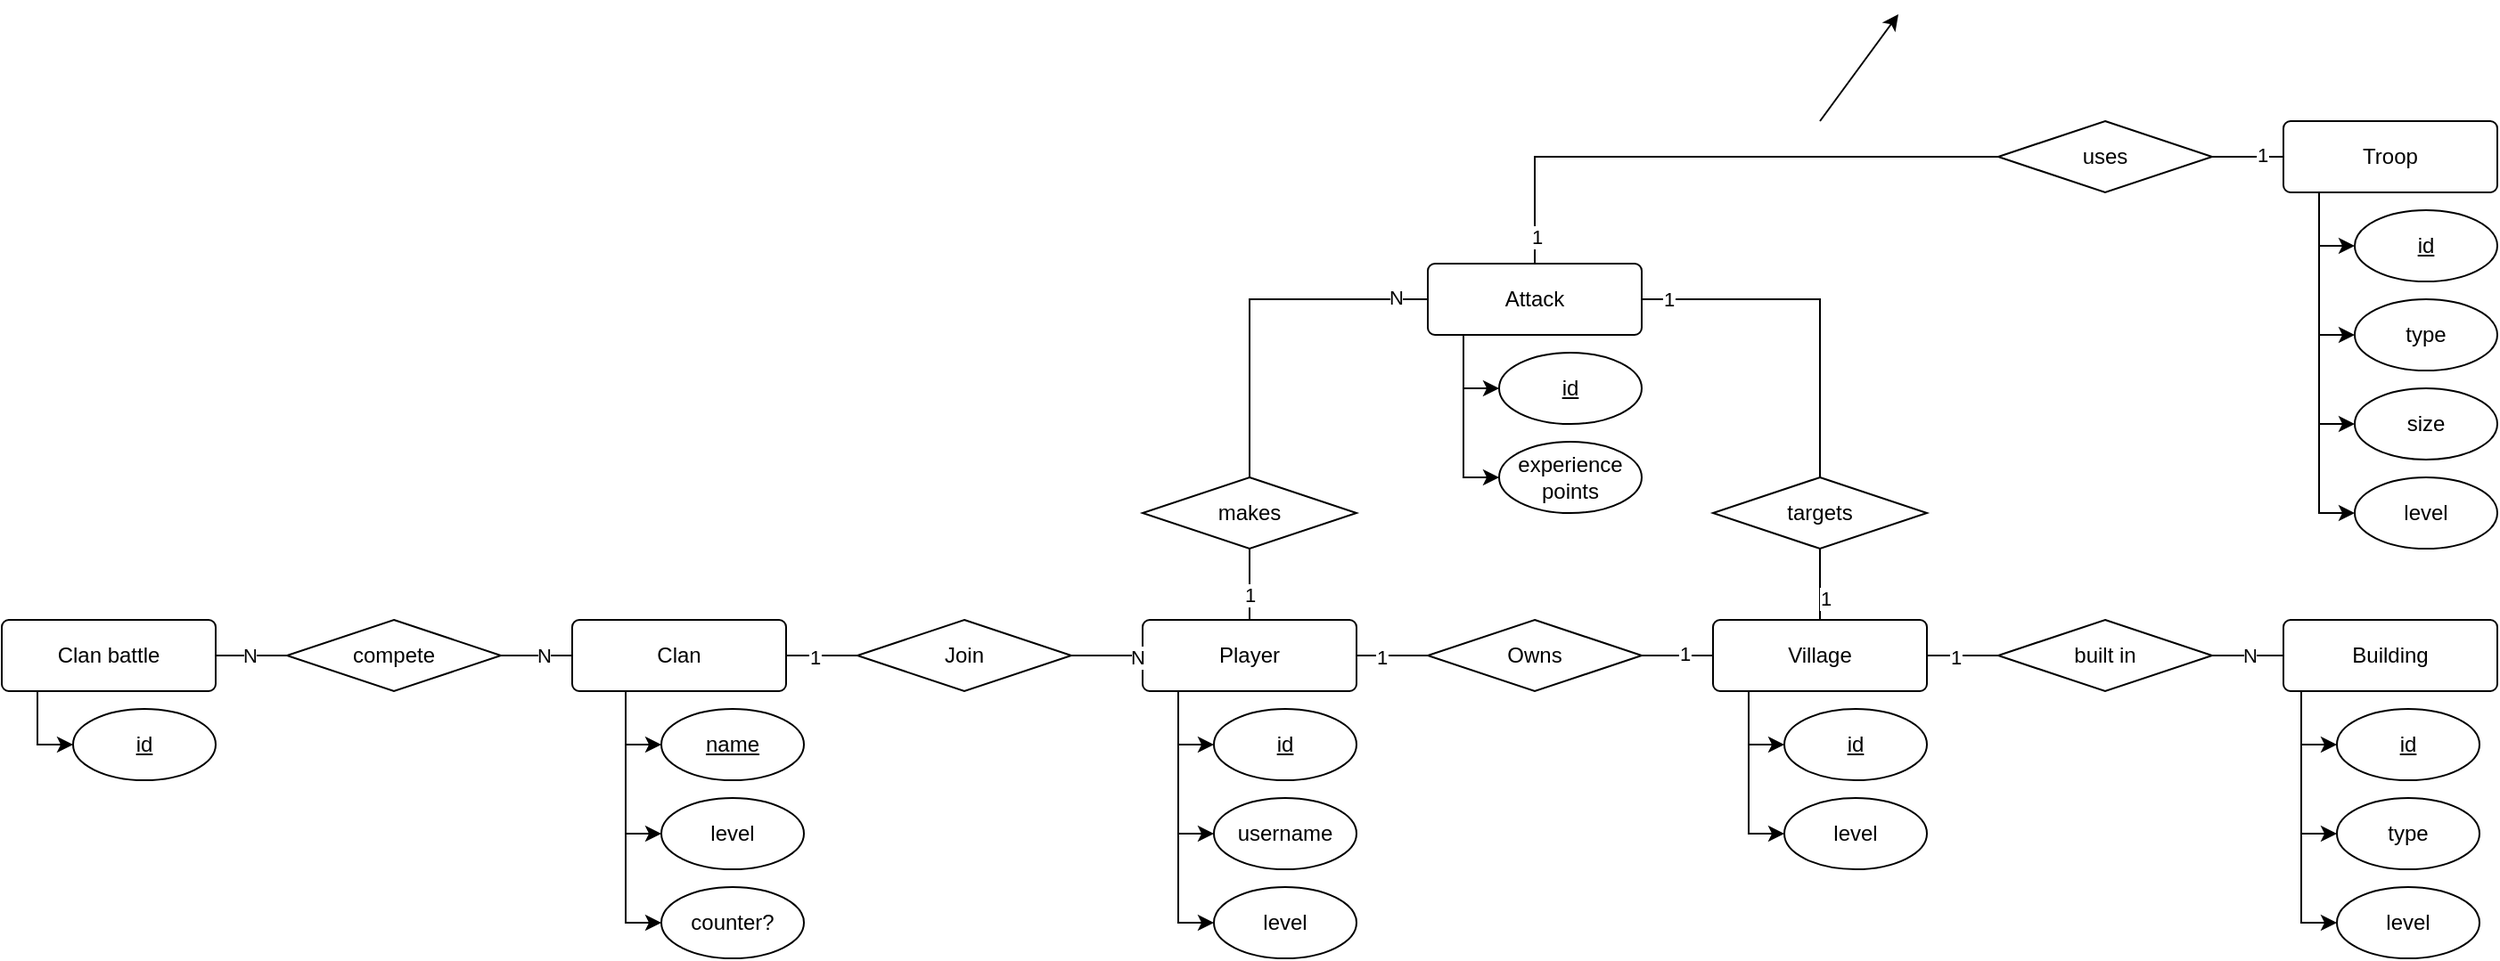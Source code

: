 <mxfile version="24.3.1" type="github">
  <diagram name="Seite-1" id="SgFTbVYPc5gPEPlRsAPC">
    <mxGraphModel dx="3100" dy="2287" grid="1" gridSize="10" guides="1" tooltips="1" connect="1" arrows="1" fold="1" page="1" pageScale="1" pageWidth="827" pageHeight="1169" math="0" shadow="0">
      <root>
        <mxCell id="0" />
        <mxCell id="1" parent="0" />
        <mxCell id="79ETfCYZExZ3tthihmUW-4" style="edgeStyle=orthogonalEdgeStyle;rounded=0;orthogonalLoop=1;jettySize=auto;html=1;exitX=0.25;exitY=1;exitDx=0;exitDy=0;entryX=0;entryY=0.5;entryDx=0;entryDy=0;" parent="1" source="uwXu4CTKfHLPhr1_xGVC-1" target="79ETfCYZExZ3tthihmUW-3" edge="1">
          <mxGeometry relative="1" as="geometry">
            <mxPoint x="60" y="110" as="targetPoint" />
            <Array as="points">
              <mxPoint x="60" y="80" />
              <mxPoint x="60" y="210" />
            </Array>
          </mxGeometry>
        </mxCell>
        <mxCell id="79ETfCYZExZ3tthihmUW-5" style="edgeStyle=orthogonalEdgeStyle;rounded=0;orthogonalLoop=1;jettySize=auto;html=1;exitX=0.25;exitY=1;exitDx=0;exitDy=0;entryX=0;entryY=0.5;entryDx=0;entryDy=0;" parent="1" source="uwXu4CTKfHLPhr1_xGVC-1" target="79ETfCYZExZ3tthihmUW-1" edge="1">
          <mxGeometry relative="1" as="geometry">
            <Array as="points">
              <mxPoint x="60" y="80" />
              <mxPoint x="60" y="160" />
            </Array>
          </mxGeometry>
        </mxCell>
        <mxCell id="79ETfCYZExZ3tthihmUW-22" style="edgeStyle=orthogonalEdgeStyle;rounded=0;orthogonalLoop=1;jettySize=auto;html=1;exitX=0.25;exitY=1;exitDx=0;exitDy=0;entryX=0;entryY=0.5;entryDx=0;entryDy=0;" parent="1" source="uwXu4CTKfHLPhr1_xGVC-1" target="79ETfCYZExZ3tthihmUW-21" edge="1">
          <mxGeometry relative="1" as="geometry">
            <Array as="points">
              <mxPoint x="60" y="80" />
              <mxPoint x="60" y="110" />
            </Array>
          </mxGeometry>
        </mxCell>
        <mxCell id="uwXu4CTKfHLPhr1_xGVC-1" value="Player" style="rounded=1;arcSize=10;whiteSpace=wrap;html=1;align=center;" parent="1" vertex="1">
          <mxGeometry x="40" y="40" width="120" height="40" as="geometry" />
        </mxCell>
        <mxCell id="79ETfCYZExZ3tthihmUW-1" value="username" style="ellipse;whiteSpace=wrap;html=1;align=center;" parent="1" vertex="1">
          <mxGeometry x="80" y="140" width="80" height="40" as="geometry" />
        </mxCell>
        <mxCell id="79ETfCYZExZ3tthihmUW-3" value="level" style="ellipse;whiteSpace=wrap;html=1;align=center;" parent="1" vertex="1">
          <mxGeometry x="80" y="190" width="80" height="40" as="geometry" />
        </mxCell>
        <mxCell id="79ETfCYZExZ3tthihmUW-6" style="edgeStyle=orthogonalEdgeStyle;rounded=0;orthogonalLoop=1;jettySize=auto;html=1;exitX=0.25;exitY=1;exitDx=0;exitDy=0;entryX=0;entryY=0.5;entryDx=0;entryDy=0;" parent="1" source="79ETfCYZExZ3tthihmUW-8" target="79ETfCYZExZ3tthihmUW-10" edge="1">
          <mxGeometry relative="1" as="geometry">
            <mxPoint x="380" y="110" as="targetPoint" />
            <Array as="points">
              <mxPoint x="380" y="80" />
              <mxPoint x="380" y="160" />
            </Array>
          </mxGeometry>
        </mxCell>
        <mxCell id="79ETfCYZExZ3tthihmUW-7" style="edgeStyle=orthogonalEdgeStyle;rounded=0;orthogonalLoop=1;jettySize=auto;html=1;exitX=0.25;exitY=1;exitDx=0;exitDy=0;entryX=0;entryY=0.5;entryDx=0;entryDy=0;" parent="1" source="79ETfCYZExZ3tthihmUW-8" target="79ETfCYZExZ3tthihmUW-9" edge="1">
          <mxGeometry relative="1" as="geometry">
            <Array as="points">
              <mxPoint x="380" y="80" />
              <mxPoint x="380" y="110" />
            </Array>
          </mxGeometry>
        </mxCell>
        <mxCell id="79ETfCYZExZ3tthihmUW-8" value="Village" style="rounded=1;arcSize=10;whiteSpace=wrap;html=1;align=center;" parent="1" vertex="1">
          <mxGeometry x="360" y="40" width="120" height="40" as="geometry" />
        </mxCell>
        <mxCell id="79ETfCYZExZ3tthihmUW-9" value="&lt;u&gt;id&lt;/u&gt;" style="ellipse;whiteSpace=wrap;html=1;align=center;" parent="1" vertex="1">
          <mxGeometry x="400" y="90" width="80" height="40" as="geometry" />
        </mxCell>
        <mxCell id="79ETfCYZExZ3tthihmUW-10" value="level" style="ellipse;whiteSpace=wrap;html=1;align=center;" parent="1" vertex="1">
          <mxGeometry x="400" y="140" width="80" height="40" as="geometry" />
        </mxCell>
        <mxCell id="79ETfCYZExZ3tthihmUW-13" style="edgeStyle=orthogonalEdgeStyle;rounded=0;orthogonalLoop=1;jettySize=auto;html=1;exitX=0.25;exitY=1;exitDx=0;exitDy=0;entryX=0;entryY=0.5;entryDx=0;entryDy=0;" parent="1" source="79ETfCYZExZ3tthihmUW-15" target="79ETfCYZExZ3tthihmUW-17" edge="1">
          <mxGeometry relative="1" as="geometry">
            <mxPoint x="690" y="110" as="targetPoint" />
            <Array as="points">
              <mxPoint x="690" y="80" />
              <mxPoint x="690" y="160" />
            </Array>
          </mxGeometry>
        </mxCell>
        <mxCell id="79ETfCYZExZ3tthihmUW-14" style="edgeStyle=orthogonalEdgeStyle;rounded=0;orthogonalLoop=1;jettySize=auto;html=1;exitX=0.25;exitY=1;exitDx=0;exitDy=0;entryX=0;entryY=0.5;entryDx=0;entryDy=0;" parent="1" source="79ETfCYZExZ3tthihmUW-15" target="79ETfCYZExZ3tthihmUW-16" edge="1">
          <mxGeometry relative="1" as="geometry">
            <Array as="points">
              <mxPoint x="690" y="80" />
              <mxPoint x="690" y="110" />
            </Array>
          </mxGeometry>
        </mxCell>
        <mxCell id="79ETfCYZExZ3tthihmUW-19" style="edgeStyle=orthogonalEdgeStyle;rounded=0;orthogonalLoop=1;jettySize=auto;html=1;exitX=0.25;exitY=1;exitDx=0;exitDy=0;entryX=0;entryY=0.5;entryDx=0;entryDy=0;" parent="1" source="79ETfCYZExZ3tthihmUW-15" target="79ETfCYZExZ3tthihmUW-18" edge="1">
          <mxGeometry relative="1" as="geometry">
            <Array as="points">
              <mxPoint x="690" y="80" />
              <mxPoint x="690" y="210" />
            </Array>
          </mxGeometry>
        </mxCell>
        <mxCell id="79ETfCYZExZ3tthihmUW-15" value="Building" style="rounded=1;arcSize=10;whiteSpace=wrap;html=1;align=center;" parent="1" vertex="1">
          <mxGeometry x="680" y="40" width="120" height="40" as="geometry" />
        </mxCell>
        <mxCell id="79ETfCYZExZ3tthihmUW-16" value="&lt;u&gt;id&lt;/u&gt;" style="ellipse;whiteSpace=wrap;html=1;align=center;" parent="1" vertex="1">
          <mxGeometry x="710" y="90" width="80" height="40" as="geometry" />
        </mxCell>
        <mxCell id="79ETfCYZExZ3tthihmUW-17" value="type" style="ellipse;whiteSpace=wrap;html=1;align=center;" parent="1" vertex="1">
          <mxGeometry x="710" y="140" width="80" height="40" as="geometry" />
        </mxCell>
        <mxCell id="79ETfCYZExZ3tthihmUW-18" value="level" style="ellipse;whiteSpace=wrap;html=1;align=center;" parent="1" vertex="1">
          <mxGeometry x="710" y="190" width="80" height="40" as="geometry" />
        </mxCell>
        <mxCell id="79ETfCYZExZ3tthihmUW-21" value="&lt;u&gt;id&lt;/u&gt;" style="ellipse;whiteSpace=wrap;html=1;align=center;" parent="1" vertex="1">
          <mxGeometry x="80" y="90" width="80" height="40" as="geometry" />
        </mxCell>
        <mxCell id="79ETfCYZExZ3tthihmUW-23" style="edgeStyle=orthogonalEdgeStyle;rounded=0;orthogonalLoop=1;jettySize=auto;html=1;exitX=0.25;exitY=1;exitDx=0;exitDy=0;entryX=0;entryY=0.5;entryDx=0;entryDy=0;" parent="1" source="79ETfCYZExZ3tthihmUW-26" target="79ETfCYZExZ3tthihmUW-28" edge="1">
          <mxGeometry relative="1" as="geometry">
            <mxPoint x="700" y="-170" as="targetPoint" />
            <Array as="points">
              <mxPoint x="700" y="-200" />
              <mxPoint x="700" y="-120" />
            </Array>
          </mxGeometry>
        </mxCell>
        <mxCell id="79ETfCYZExZ3tthihmUW-24" style="edgeStyle=orthogonalEdgeStyle;rounded=0;orthogonalLoop=1;jettySize=auto;html=1;exitX=0.25;exitY=1;exitDx=0;exitDy=0;entryX=0;entryY=0.5;entryDx=0;entryDy=0;" parent="1" source="79ETfCYZExZ3tthihmUW-26" target="79ETfCYZExZ3tthihmUW-27" edge="1">
          <mxGeometry relative="1" as="geometry">
            <Array as="points">
              <mxPoint x="700" y="-200" />
              <mxPoint x="700" y="-170" />
            </Array>
          </mxGeometry>
        </mxCell>
        <mxCell id="79ETfCYZExZ3tthihmUW-25" style="edgeStyle=orthogonalEdgeStyle;rounded=0;orthogonalLoop=1;jettySize=auto;html=1;exitX=0.25;exitY=1;exitDx=0;exitDy=0;entryX=0;entryY=0.5;entryDx=0;entryDy=0;" parent="1" source="79ETfCYZExZ3tthihmUW-26" target="79ETfCYZExZ3tthihmUW-29" edge="1">
          <mxGeometry relative="1" as="geometry">
            <Array as="points">
              <mxPoint x="700" y="-200" />
              <mxPoint x="700" y="-70" />
            </Array>
          </mxGeometry>
        </mxCell>
        <mxCell id="79ETfCYZExZ3tthihmUW-31" style="edgeStyle=orthogonalEdgeStyle;rounded=0;orthogonalLoop=1;jettySize=auto;html=1;exitX=0.25;exitY=1;exitDx=0;exitDy=0;entryX=0;entryY=0.5;entryDx=0;entryDy=0;" parent="1" source="79ETfCYZExZ3tthihmUW-26" target="79ETfCYZExZ3tthihmUW-30" edge="1">
          <mxGeometry relative="1" as="geometry">
            <Array as="points">
              <mxPoint x="700" y="-200" />
              <mxPoint x="700" y="-20" />
            </Array>
          </mxGeometry>
        </mxCell>
        <mxCell id="79ETfCYZExZ3tthihmUW-26" value="Troop" style="rounded=1;arcSize=10;whiteSpace=wrap;html=1;align=center;" parent="1" vertex="1">
          <mxGeometry x="680" y="-240" width="120" height="40" as="geometry" />
        </mxCell>
        <mxCell id="79ETfCYZExZ3tthihmUW-27" value="&lt;u&gt;id&lt;/u&gt;" style="ellipse;whiteSpace=wrap;html=1;align=center;" parent="1" vertex="1">
          <mxGeometry x="720" y="-190" width="80" height="40" as="geometry" />
        </mxCell>
        <mxCell id="79ETfCYZExZ3tthihmUW-28" value="type" style="ellipse;whiteSpace=wrap;html=1;align=center;" parent="1" vertex="1">
          <mxGeometry x="720" y="-140" width="80" height="40" as="geometry" />
        </mxCell>
        <mxCell id="79ETfCYZExZ3tthihmUW-29" value="size" style="ellipse;whiteSpace=wrap;html=1;align=center;" parent="1" vertex="1">
          <mxGeometry x="720" y="-90" width="80" height="40" as="geometry" />
        </mxCell>
        <mxCell id="79ETfCYZExZ3tthihmUW-30" value="level" style="ellipse;whiteSpace=wrap;html=1;align=center;" parent="1" vertex="1">
          <mxGeometry x="720" y="-40" width="80" height="40" as="geometry" />
        </mxCell>
        <mxCell id="79ETfCYZExZ3tthihmUW-32" style="edgeStyle=orthogonalEdgeStyle;rounded=0;orthogonalLoop=1;jettySize=auto;html=1;exitX=0.25;exitY=1;exitDx=0;exitDy=0;entryX=0;entryY=0.5;entryDx=0;entryDy=0;" parent="1" source="79ETfCYZExZ3tthihmUW-36" target="79ETfCYZExZ3tthihmUW-38" edge="1">
          <mxGeometry relative="1" as="geometry">
            <mxPoint x="-250" y="110" as="targetPoint" />
            <Array as="points">
              <mxPoint x="-250" y="80" />
              <mxPoint x="-250" y="160" />
            </Array>
          </mxGeometry>
        </mxCell>
        <mxCell id="79ETfCYZExZ3tthihmUW-33" style="edgeStyle=orthogonalEdgeStyle;rounded=0;orthogonalLoop=1;jettySize=auto;html=1;exitX=0.25;exitY=1;exitDx=0;exitDy=0;entryX=0;entryY=0.5;entryDx=0;entryDy=0;" parent="1" source="79ETfCYZExZ3tthihmUW-36" target="79ETfCYZExZ3tthihmUW-37" edge="1">
          <mxGeometry relative="1" as="geometry">
            <Array as="points">
              <mxPoint x="-250" y="80" />
              <mxPoint x="-250" y="110" />
            </Array>
          </mxGeometry>
        </mxCell>
        <mxCell id="79ETfCYZExZ3tthihmUW-34" style="edgeStyle=orthogonalEdgeStyle;rounded=0;orthogonalLoop=1;jettySize=auto;html=1;exitX=0.25;exitY=1;exitDx=0;exitDy=0;entryX=0;entryY=0.5;entryDx=0;entryDy=0;" parent="1" source="79ETfCYZExZ3tthihmUW-36" target="79ETfCYZExZ3tthihmUW-39" edge="1">
          <mxGeometry relative="1" as="geometry">
            <Array as="points">
              <mxPoint x="-250" y="80" />
              <mxPoint x="-250" y="210" />
            </Array>
          </mxGeometry>
        </mxCell>
        <mxCell id="79ETfCYZExZ3tthihmUW-36" value="Clan" style="rounded=1;arcSize=10;whiteSpace=wrap;html=1;align=center;" parent="1" vertex="1">
          <mxGeometry x="-280" y="40" width="120" height="40" as="geometry" />
        </mxCell>
        <mxCell id="79ETfCYZExZ3tthihmUW-37" value="&lt;u&gt;name&lt;/u&gt;" style="ellipse;whiteSpace=wrap;html=1;align=center;" parent="1" vertex="1">
          <mxGeometry x="-230" y="90" width="80" height="40" as="geometry" />
        </mxCell>
        <mxCell id="79ETfCYZExZ3tthihmUW-38" value="level" style="ellipse;whiteSpace=wrap;html=1;align=center;" parent="1" vertex="1">
          <mxGeometry x="-230" y="140" width="80" height="40" as="geometry" />
        </mxCell>
        <mxCell id="79ETfCYZExZ3tthihmUW-39" value="counter?" style="ellipse;whiteSpace=wrap;html=1;align=center;" parent="1" vertex="1">
          <mxGeometry x="-230" y="190" width="80" height="40" as="geometry" />
        </mxCell>
        <mxCell id="FYoQL1W9lUMu6WMTSWeI-1" value="Owns" style="shape=rhombus;perimeter=rhombusPerimeter;whiteSpace=wrap;html=1;align=center;" parent="1" vertex="1">
          <mxGeometry x="200" y="40" width="120" height="40" as="geometry" />
        </mxCell>
        <mxCell id="FYoQL1W9lUMu6WMTSWeI-4" value="" style="endArrow=none;html=1;rounded=0;exitX=1;exitY=0.5;exitDx=0;exitDy=0;" parent="1" source="uwXu4CTKfHLPhr1_xGVC-1" target="FYoQL1W9lUMu6WMTSWeI-1" edge="1">
          <mxGeometry width="50" height="50" relative="1" as="geometry">
            <mxPoint x="180" y="70" as="sourcePoint" />
            <mxPoint x="230" y="20" as="targetPoint" />
          </mxGeometry>
        </mxCell>
        <mxCell id="FYoQL1W9lUMu6WMTSWeI-7" value="1" style="edgeLabel;html=1;align=center;verticalAlign=middle;resizable=0;points=[];" parent="FYoQL1W9lUMu6WMTSWeI-4" vertex="1" connectable="0">
          <mxGeometry x="-0.321" y="-1" relative="1" as="geometry">
            <mxPoint as="offset" />
          </mxGeometry>
        </mxCell>
        <mxCell id="FYoQL1W9lUMu6WMTSWeI-5" value="" style="endArrow=none;html=1;rounded=0;entryX=1;entryY=0.5;entryDx=0;entryDy=0;" parent="1" source="79ETfCYZExZ3tthihmUW-8" target="FYoQL1W9lUMu6WMTSWeI-1" edge="1">
          <mxGeometry width="50" height="50" relative="1" as="geometry">
            <mxPoint x="170" y="70" as="sourcePoint" />
            <mxPoint x="210" y="70" as="targetPoint" />
          </mxGeometry>
        </mxCell>
        <mxCell id="FYoQL1W9lUMu6WMTSWeI-6" value="1" style="edgeLabel;html=1;align=center;verticalAlign=middle;resizable=0;points=[];" parent="FYoQL1W9lUMu6WMTSWeI-5" vertex="1" connectable="0">
          <mxGeometry x="-0.193" y="-1" relative="1" as="geometry">
            <mxPoint as="offset" />
          </mxGeometry>
        </mxCell>
        <mxCell id="FYoQL1W9lUMu6WMTSWeI-8" value="built in" style="shape=rhombus;perimeter=rhombusPerimeter;whiteSpace=wrap;html=1;align=center;" parent="1" vertex="1">
          <mxGeometry x="520" y="40" width="120" height="40" as="geometry" />
        </mxCell>
        <mxCell id="FYoQL1W9lUMu6WMTSWeI-9" value="" style="endArrow=none;html=1;rounded=0;exitX=1;exitY=0.5;exitDx=0;exitDy=0;entryX=0;entryY=0.5;entryDx=0;entryDy=0;" parent="1" source="79ETfCYZExZ3tthihmUW-8" target="FYoQL1W9lUMu6WMTSWeI-8" edge="1">
          <mxGeometry width="50" height="50" relative="1" as="geometry">
            <mxPoint x="490" y="70" as="sourcePoint" />
            <mxPoint x="540" y="20" as="targetPoint" />
          </mxGeometry>
        </mxCell>
        <mxCell id="FYoQL1W9lUMu6WMTSWeI-13" value="1" style="edgeLabel;html=1;align=center;verticalAlign=middle;resizable=0;points=[];" parent="FYoQL1W9lUMu6WMTSWeI-9" vertex="1" connectable="0">
          <mxGeometry x="-0.207" y="-1" relative="1" as="geometry">
            <mxPoint as="offset" />
          </mxGeometry>
        </mxCell>
        <mxCell id="FYoQL1W9lUMu6WMTSWeI-10" value="" style="endArrow=none;html=1;rounded=0;exitX=1;exitY=0.5;exitDx=0;exitDy=0;" parent="1" source="FYoQL1W9lUMu6WMTSWeI-8" edge="1">
          <mxGeometry width="50" height="50" relative="1" as="geometry">
            <mxPoint x="640" y="110" as="sourcePoint" />
            <mxPoint x="680" y="60" as="targetPoint" />
          </mxGeometry>
        </mxCell>
        <mxCell id="FYoQL1W9lUMu6WMTSWeI-11" value="N" style="edgeLabel;html=1;align=center;verticalAlign=middle;resizable=0;points=[];" parent="FYoQL1W9lUMu6WMTSWeI-10" vertex="1" connectable="0">
          <mxGeometry x="0.05" relative="1" as="geometry">
            <mxPoint as="offset" />
          </mxGeometry>
        </mxCell>
        <mxCell id="Kas5S80pnGMdLtjv9Y2c-2" style="edgeStyle=orthogonalEdgeStyle;rounded=0;orthogonalLoop=1;jettySize=auto;html=1;exitX=0.25;exitY=1;exitDx=0;exitDy=0;entryX=0;entryY=0.5;entryDx=0;entryDy=0;" parent="1" source="Kas5S80pnGMdLtjv9Y2c-4" target="Kas5S80pnGMdLtjv9Y2c-5" edge="1">
          <mxGeometry relative="1" as="geometry">
            <Array as="points">
              <mxPoint x="-580" y="80" />
              <mxPoint x="-580" y="110" />
            </Array>
          </mxGeometry>
        </mxCell>
        <mxCell id="Kas5S80pnGMdLtjv9Y2c-4" value="Clan battle" style="rounded=1;arcSize=10;whiteSpace=wrap;html=1;align=center;" parent="1" vertex="1">
          <mxGeometry x="-600" y="40" width="120" height="40" as="geometry" />
        </mxCell>
        <mxCell id="Kas5S80pnGMdLtjv9Y2c-5" value="&lt;u&gt;id&lt;/u&gt;" style="ellipse;whiteSpace=wrap;html=1;align=center;" parent="1" vertex="1">
          <mxGeometry x="-560" y="90" width="80" height="40" as="geometry" />
        </mxCell>
        <mxCell id="Kas5S80pnGMdLtjv9Y2c-8" value="compete" style="shape=rhombus;perimeter=rhombusPerimeter;whiteSpace=wrap;html=1;align=center;" parent="1" vertex="1">
          <mxGeometry x="-440" y="40" width="120" height="40" as="geometry" />
        </mxCell>
        <mxCell id="Kas5S80pnGMdLtjv9Y2c-9" value="" style="endArrow=none;html=1;rounded=0;exitX=0;exitY=0.5;exitDx=0;exitDy=0;entryX=1;entryY=0.5;entryDx=0;entryDy=0;" parent="1" source="79ETfCYZExZ3tthihmUW-36" target="Kas5S80pnGMdLtjv9Y2c-8" edge="1">
          <mxGeometry width="50" height="50" relative="1" as="geometry">
            <mxPoint x="-520" y="190" as="sourcePoint" />
            <mxPoint x="-460" y="150" as="targetPoint" />
          </mxGeometry>
        </mxCell>
        <mxCell id="Kas5S80pnGMdLtjv9Y2c-14" value="N" style="edgeLabel;html=1;align=center;verticalAlign=middle;resizable=0;points=[];" parent="Kas5S80pnGMdLtjv9Y2c-9" vertex="1" connectable="0">
          <mxGeometry x="-0.207" relative="1" as="geometry">
            <mxPoint as="offset" />
          </mxGeometry>
        </mxCell>
        <mxCell id="Kas5S80pnGMdLtjv9Y2c-11" value="" style="endArrow=none;html=1;rounded=0;exitX=0;exitY=0.5;exitDx=0;exitDy=0;entryX=1;entryY=0.5;entryDx=0;entryDy=0;" parent="1" source="Kas5S80pnGMdLtjv9Y2c-8" target="Kas5S80pnGMdLtjv9Y2c-4" edge="1">
          <mxGeometry width="50" height="50" relative="1" as="geometry">
            <mxPoint x="-360" y="240" as="sourcePoint" />
            <mxPoint x="-320" y="190" as="targetPoint" />
          </mxGeometry>
        </mxCell>
        <mxCell id="Kas5S80pnGMdLtjv9Y2c-12" value="N" style="edgeLabel;html=1;align=center;verticalAlign=middle;resizable=0;points=[];" parent="Kas5S80pnGMdLtjv9Y2c-11" vertex="1" connectable="0">
          <mxGeometry x="0.05" relative="1" as="geometry">
            <mxPoint as="offset" />
          </mxGeometry>
        </mxCell>
        <mxCell id="Kas5S80pnGMdLtjv9Y2c-15" value="Join" style="shape=rhombus;perimeter=rhombusPerimeter;whiteSpace=wrap;html=1;align=center;" parent="1" vertex="1">
          <mxGeometry x="-120" y="40" width="120" height="40" as="geometry" />
        </mxCell>
        <mxCell id="Kas5S80pnGMdLtjv9Y2c-16" value="" style="endArrow=none;html=1;rounded=0;exitX=0;exitY=0.5;exitDx=0;exitDy=0;entryX=1;entryY=0.5;entryDx=0;entryDy=0;" parent="1" source="uwXu4CTKfHLPhr1_xGVC-1" target="Kas5S80pnGMdLtjv9Y2c-15" edge="1">
          <mxGeometry width="50" height="50" relative="1" as="geometry">
            <mxPoint y="-220" as="sourcePoint" />
            <mxPoint x="70" y="-260" as="targetPoint" />
          </mxGeometry>
        </mxCell>
        <mxCell id="Kas5S80pnGMdLtjv9Y2c-20" value="N" style="edgeLabel;html=1;align=center;verticalAlign=middle;resizable=0;points=[];" parent="Kas5S80pnGMdLtjv9Y2c-16" vertex="1" connectable="0">
          <mxGeometry x="-0.833" y="1" relative="1" as="geometry">
            <mxPoint as="offset" />
          </mxGeometry>
        </mxCell>
        <mxCell id="Kas5S80pnGMdLtjv9Y2c-18" value="" style="endArrow=none;html=1;rounded=0;entryX=0;entryY=0.5;entryDx=0;entryDy=0;exitX=1;exitY=0.5;exitDx=0;exitDy=0;" parent="1" source="79ETfCYZExZ3tthihmUW-36" target="Kas5S80pnGMdLtjv9Y2c-15" edge="1">
          <mxGeometry width="50" height="50" relative="1" as="geometry">
            <mxPoint x="190" y="-370" as="sourcePoint" />
            <mxPoint x="40" y="-360" as="targetPoint" />
          </mxGeometry>
        </mxCell>
        <mxCell id="Kas5S80pnGMdLtjv9Y2c-19" value="1" style="edgeLabel;html=1;align=center;verticalAlign=middle;resizable=0;points=[];" parent="Kas5S80pnGMdLtjv9Y2c-18" vertex="1" connectable="0">
          <mxGeometry x="-0.193" y="-1" relative="1" as="geometry">
            <mxPoint as="offset" />
          </mxGeometry>
        </mxCell>
        <mxCell id="Kas5S80pnGMdLtjv9Y2c-27" value="" style="endArrow=classic;html=1;rounded=0;exitX=0.5;exitY=0;exitDx=0;exitDy=0;entryX=0.5;entryY=1;entryDx=0;entryDy=0;" parent="1" target="Kas5S80pnGMdLtjv9Y2c-28" edge="1">
          <mxGeometry width="50" height="50" relative="1" as="geometry">
            <mxPoint x="420" y="-240" as="sourcePoint" />
            <mxPoint x="464" y="-300" as="targetPoint" />
          </mxGeometry>
        </mxCell>
        <mxCell id="kW6YJE7O8d7fyz0gYiz5-2" style="edgeStyle=orthogonalEdgeStyle;rounded=0;orthogonalLoop=1;jettySize=auto;html=1;exitX=0.25;exitY=1;exitDx=0;exitDy=0;entryX=0;entryY=0.5;entryDx=0;entryDy=0;" edge="1" source="kW6YJE7O8d7fyz0gYiz5-6" target="kW6YJE7O8d7fyz0gYiz5-8" parent="1">
          <mxGeometry relative="1" as="geometry">
            <mxPoint x="220" y="-90" as="targetPoint" />
            <Array as="points">
              <mxPoint x="220" y="-120" />
              <mxPoint x="220" y="-40" />
            </Array>
          </mxGeometry>
        </mxCell>
        <mxCell id="kW6YJE7O8d7fyz0gYiz5-3" style="edgeStyle=orthogonalEdgeStyle;rounded=0;orthogonalLoop=1;jettySize=auto;html=1;exitX=0.25;exitY=1;exitDx=0;exitDy=0;entryX=0;entryY=0.5;entryDx=0;entryDy=0;" edge="1" source="kW6YJE7O8d7fyz0gYiz5-6" target="kW6YJE7O8d7fyz0gYiz5-7" parent="1">
          <mxGeometry relative="1" as="geometry">
            <Array as="points">
              <mxPoint x="220" y="-120" />
              <mxPoint x="220" y="-90" />
            </Array>
          </mxGeometry>
        </mxCell>
        <mxCell id="kW6YJE7O8d7fyz0gYiz5-6" value="Attack" style="rounded=1;arcSize=10;whiteSpace=wrap;html=1;align=center;" vertex="1" parent="1">
          <mxGeometry x="200" y="-160" width="120" height="40" as="geometry" />
        </mxCell>
        <mxCell id="kW6YJE7O8d7fyz0gYiz5-7" value="&lt;u&gt;id&lt;/u&gt;" style="ellipse;whiteSpace=wrap;html=1;align=center;" vertex="1" parent="1">
          <mxGeometry x="240" y="-110" width="80" height="40" as="geometry" />
        </mxCell>
        <mxCell id="kW6YJE7O8d7fyz0gYiz5-8" value="experience points" style="ellipse;whiteSpace=wrap;html=1;align=center;" vertex="1" parent="1">
          <mxGeometry x="240" y="-60" width="80" height="40" as="geometry" />
        </mxCell>
        <mxCell id="kW6YJE7O8d7fyz0gYiz5-11" value="makes" style="shape=rhombus;perimeter=rhombusPerimeter;whiteSpace=wrap;html=1;align=center;" vertex="1" parent="1">
          <mxGeometry x="40" y="-40" width="120" height="40" as="geometry" />
        </mxCell>
        <mxCell id="kW6YJE7O8d7fyz0gYiz5-12" value="" style="endArrow=none;html=1;rounded=0;entryX=0.5;entryY=1;entryDx=0;entryDy=0;exitX=0.5;exitY=0;exitDx=0;exitDy=0;edgeStyle=orthogonalEdgeStyle;" edge="1" parent="1" source="uwXu4CTKfHLPhr1_xGVC-1" target="kW6YJE7O8d7fyz0gYiz5-11">
          <mxGeometry width="50" height="50" relative="1" as="geometry">
            <mxPoint x="50" y="-90" as="sourcePoint" />
            <mxPoint x="100" y="-140" as="targetPoint" />
          </mxGeometry>
        </mxCell>
        <mxCell id="kW6YJE7O8d7fyz0gYiz5-25" value="1" style="edgeLabel;html=1;align=center;verticalAlign=middle;resizable=0;points=[];" vertex="1" connectable="0" parent="kW6YJE7O8d7fyz0gYiz5-12">
          <mxGeometry x="-0.31" relative="1" as="geometry">
            <mxPoint as="offset" />
          </mxGeometry>
        </mxCell>
        <mxCell id="kW6YJE7O8d7fyz0gYiz5-13" value="uses" style="shape=rhombus;perimeter=rhombusPerimeter;whiteSpace=wrap;html=1;align=center;" vertex="1" parent="1">
          <mxGeometry x="520" y="-240" width="120" height="40" as="geometry" />
        </mxCell>
        <mxCell id="kW6YJE7O8d7fyz0gYiz5-14" value="" style="endArrow=none;html=1;rounded=0;entryX=0;entryY=0.5;entryDx=0;entryDy=0;exitX=1;exitY=0.5;exitDx=0;exitDy=0;" edge="1" parent="1" source="kW6YJE7O8d7fyz0gYiz5-13" target="79ETfCYZExZ3tthihmUW-26">
          <mxGeometry width="50" height="50" relative="1" as="geometry">
            <mxPoint x="600" y="-100" as="sourcePoint" />
            <mxPoint x="650" y="-150" as="targetPoint" />
          </mxGeometry>
        </mxCell>
        <mxCell id="kW6YJE7O8d7fyz0gYiz5-15" value="1" style="edgeLabel;html=1;align=center;verticalAlign=middle;resizable=0;points=[];" vertex="1" connectable="0" parent="kW6YJE7O8d7fyz0gYiz5-14">
          <mxGeometry x="0.386" y="1" relative="1" as="geometry">
            <mxPoint as="offset" />
          </mxGeometry>
        </mxCell>
        <mxCell id="kW6YJE7O8d7fyz0gYiz5-16" value="" style="endArrow=none;html=1;rounded=0;entryX=0;entryY=0.5;entryDx=0;entryDy=0;exitX=0.5;exitY=0;exitDx=0;exitDy=0;edgeStyle=orthogonalEdgeStyle;" edge="1" parent="1" source="kW6YJE7O8d7fyz0gYiz5-6" target="kW6YJE7O8d7fyz0gYiz5-13">
          <mxGeometry width="50" height="50" relative="1" as="geometry">
            <mxPoint x="400" y="-330" as="sourcePoint" />
            <mxPoint x="450" y="-380" as="targetPoint" />
          </mxGeometry>
        </mxCell>
        <mxCell id="kW6YJE7O8d7fyz0gYiz5-17" value="1" style="edgeLabel;html=1;align=center;verticalAlign=middle;resizable=0;points=[];" vertex="1" connectable="0" parent="kW6YJE7O8d7fyz0gYiz5-16">
          <mxGeometry x="-0.902" y="-1" relative="1" as="geometry">
            <mxPoint as="offset" />
          </mxGeometry>
        </mxCell>
        <mxCell id="kW6YJE7O8d7fyz0gYiz5-18" value="targets" style="shape=rhombus;perimeter=rhombusPerimeter;whiteSpace=wrap;html=1;align=center;" vertex="1" parent="1">
          <mxGeometry x="360" y="-40" width="120" height="40" as="geometry" />
        </mxCell>
        <mxCell id="kW6YJE7O8d7fyz0gYiz5-19" value="" style="endArrow=none;html=1;rounded=0;entryX=0;entryY=0.5;entryDx=0;entryDy=0;exitX=0.5;exitY=0;exitDx=0;exitDy=0;edgeStyle=orthogonalEdgeStyle;" edge="1" parent="1" source="kW6YJE7O8d7fyz0gYiz5-11" target="kW6YJE7O8d7fyz0gYiz5-6">
          <mxGeometry width="50" height="50" relative="1" as="geometry">
            <mxPoint x="70" y="-70" as="sourcePoint" />
            <mxPoint x="120" y="-120" as="targetPoint" />
          </mxGeometry>
        </mxCell>
        <mxCell id="kW6YJE7O8d7fyz0gYiz5-26" value="N" style="edgeLabel;html=1;align=center;verticalAlign=middle;resizable=0;points=[];" vertex="1" connectable="0" parent="kW6YJE7O8d7fyz0gYiz5-19">
          <mxGeometry x="0.816" y="1" relative="1" as="geometry">
            <mxPoint as="offset" />
          </mxGeometry>
        </mxCell>
        <mxCell id="kW6YJE7O8d7fyz0gYiz5-21" value="" style="endArrow=none;html=1;rounded=0;exitX=0.5;exitY=0;exitDx=0;exitDy=0;entryX=1;entryY=0.5;entryDx=0;entryDy=0;edgeStyle=orthogonalEdgeStyle;" edge="1" parent="1" source="kW6YJE7O8d7fyz0gYiz5-18" target="kW6YJE7O8d7fyz0gYiz5-6">
          <mxGeometry width="50" height="50" relative="1" as="geometry">
            <mxPoint x="390" y="-70" as="sourcePoint" />
            <mxPoint x="440" y="-120" as="targetPoint" />
          </mxGeometry>
        </mxCell>
        <mxCell id="kW6YJE7O8d7fyz0gYiz5-24" value="1" style="edgeLabel;html=1;align=center;verticalAlign=middle;resizable=0;points=[];" vertex="1" connectable="0" parent="kW6YJE7O8d7fyz0gYiz5-21">
          <mxGeometry x="0.849" relative="1" as="geometry">
            <mxPoint as="offset" />
          </mxGeometry>
        </mxCell>
        <mxCell id="kW6YJE7O8d7fyz0gYiz5-22" value="" style="endArrow=none;html=1;rounded=0;exitX=0.5;exitY=0;exitDx=0;exitDy=0;entryX=0.5;entryY=1;entryDx=0;entryDy=0;edgeStyle=orthogonalEdgeStyle;" edge="1" parent="1" source="79ETfCYZExZ3tthihmUW-8" target="kW6YJE7O8d7fyz0gYiz5-18">
          <mxGeometry width="50" height="50" relative="1" as="geometry">
            <mxPoint x="430" y="-30" as="sourcePoint" />
            <mxPoint x="330" y="-130" as="targetPoint" />
          </mxGeometry>
        </mxCell>
        <mxCell id="kW6YJE7O8d7fyz0gYiz5-23" value="1" style="edgeLabel;html=1;align=center;verticalAlign=middle;resizable=0;points=[];" vertex="1" connectable="0" parent="kW6YJE7O8d7fyz0gYiz5-22">
          <mxGeometry x="-0.4" y="-3" relative="1" as="geometry">
            <mxPoint as="offset" />
          </mxGeometry>
        </mxCell>
      </root>
    </mxGraphModel>
  </diagram>
</mxfile>
